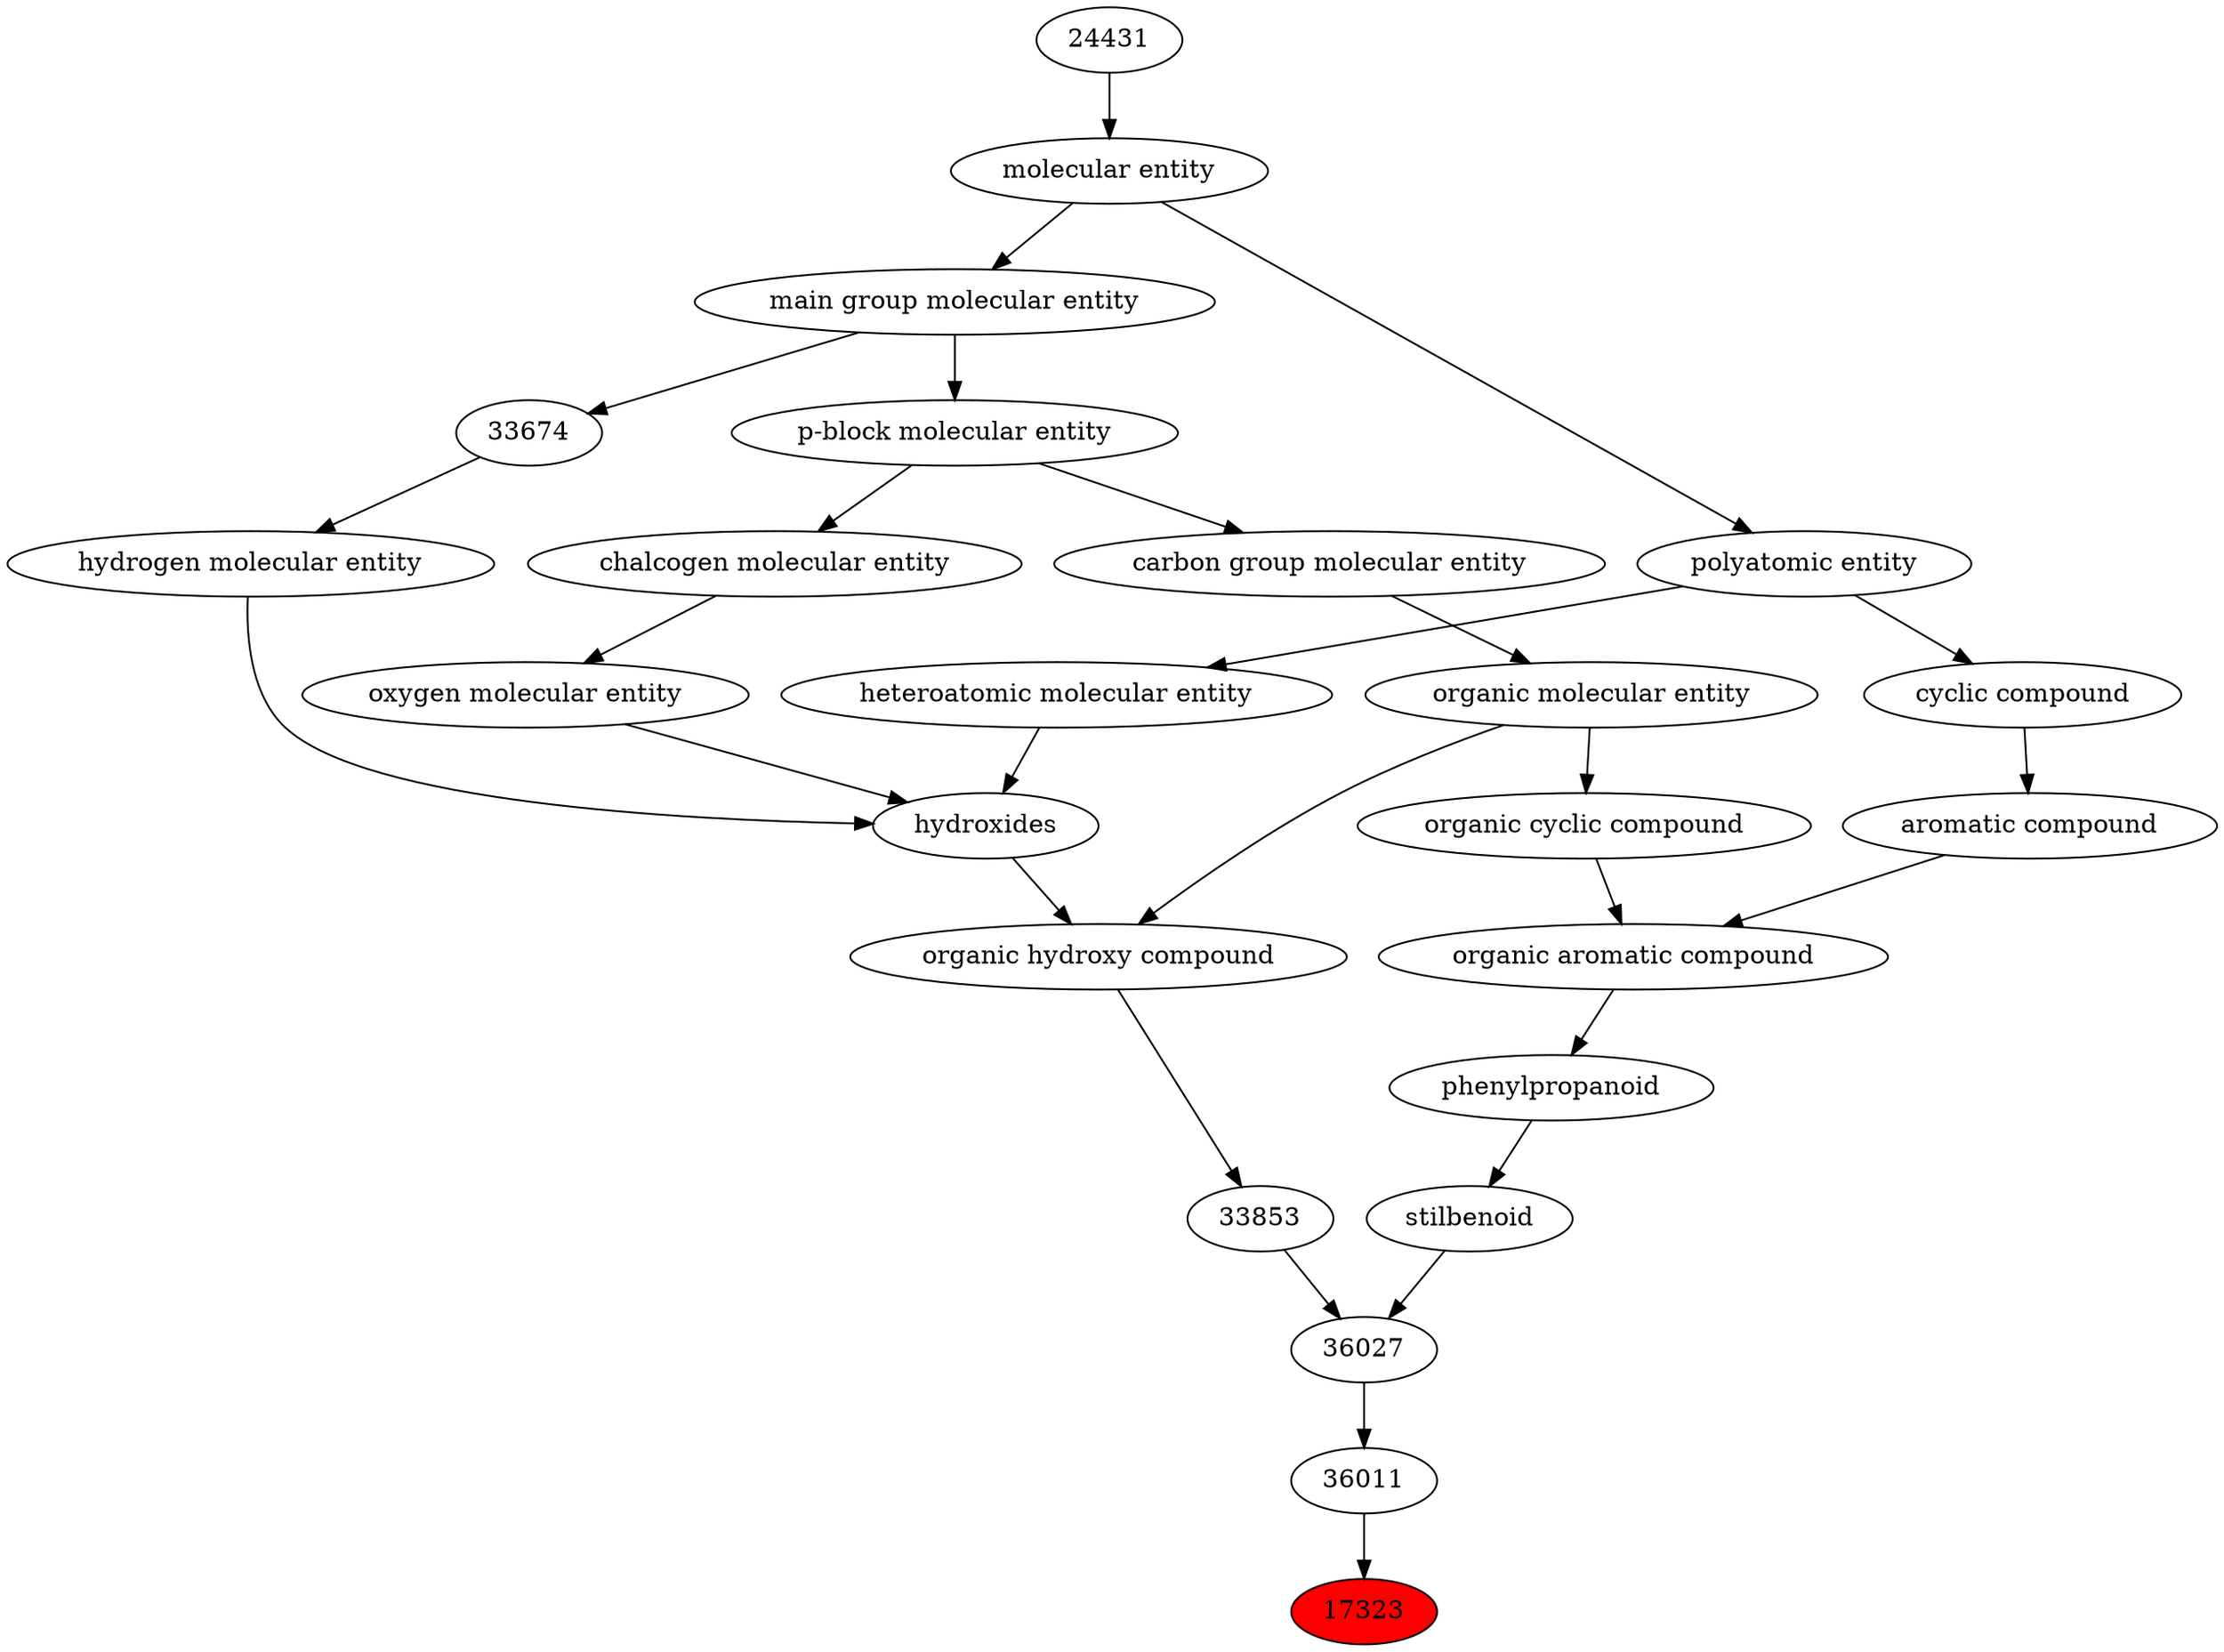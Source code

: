 digraph tree{ 
17323 [label="17323" fillcolor=red style=filled]
36011 -> 17323
36011 [label="36011"]
36027 -> 36011
36027 [label="36027"]
26776 -> 36027
33853 -> 36027
26776 [label="stilbenoid"]
26004 -> 26776
33853 [label="33853"]
33822 -> 33853
26004 [label="phenylpropanoid"]
33659 -> 26004
33822 [label="organic hydroxy compound"]
24651 -> 33822
50860 -> 33822
33659 [label="organic aromatic compound"]
33832 -> 33659
33655 -> 33659
24651 [label="hydroxides"]
25806 -> 24651
33608 -> 24651
37577 -> 24651
50860 [label="organic molecular entity"]
33582 -> 50860
33832 [label="organic cyclic compound"]
50860 -> 33832
33655 [label="aromatic compound"]
33595 -> 33655
25806 [label="oxygen molecular entity"]
33304 -> 25806
33608 [label="hydrogen molecular entity"]
33674 -> 33608
37577 [label="heteroatomic molecular entity"]
36357 -> 37577
33582 [label="carbon group molecular entity"]
33675 -> 33582
33595 [label="cyclic compound"]
36357 -> 33595
33304 [label="chalcogen molecular entity"]
33675 -> 33304
33674 [label="33674"]
33579 -> 33674
36357 [label="polyatomic entity"]
23367 -> 36357
33675 [label="p-block molecular entity"]
33579 -> 33675
33579 [label="main group molecular entity"]
23367 -> 33579
23367 [label="molecular entity"]
24431 -> 23367
24431 [label="24431"]
}